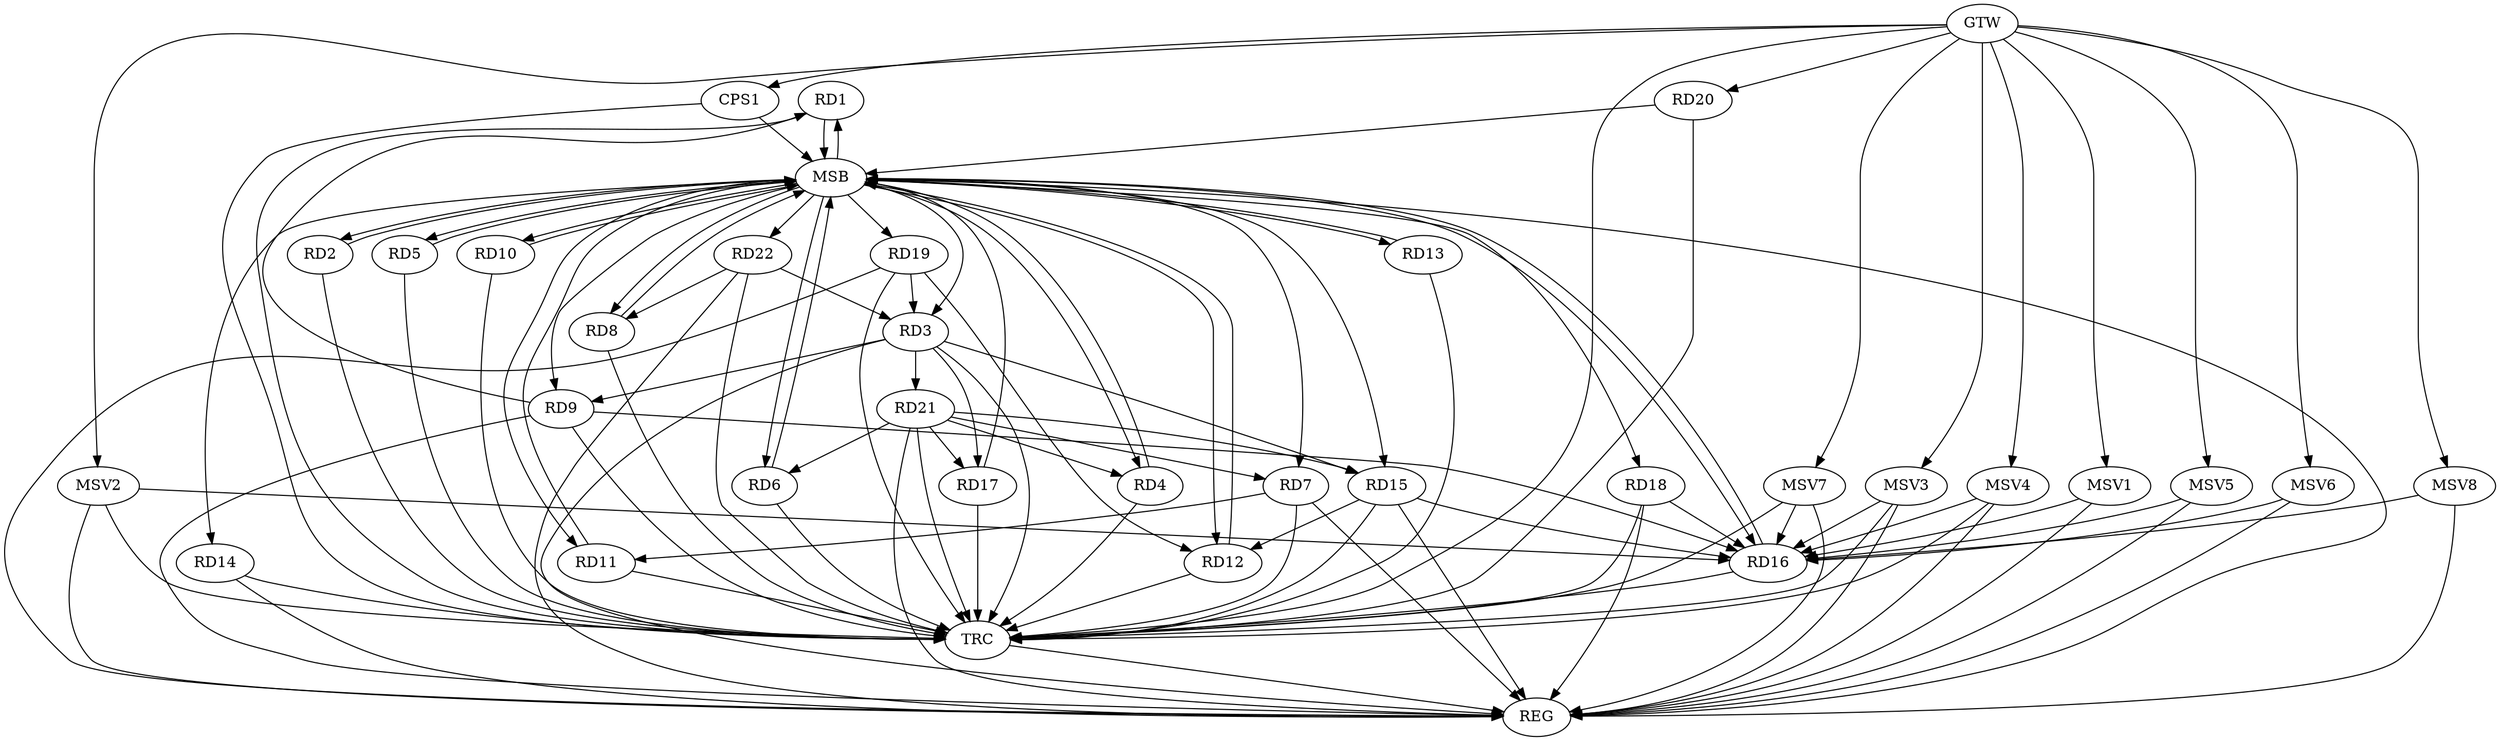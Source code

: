 strict digraph G {
  RD1 [ label="RD1" ];
  RD2 [ label="RD2" ];
  RD3 [ label="RD3" ];
  RD4 [ label="RD4" ];
  RD5 [ label="RD5" ];
  RD6 [ label="RD6" ];
  RD7 [ label="RD7" ];
  RD8 [ label="RD8" ];
  RD9 [ label="RD9" ];
  RD10 [ label="RD10" ];
  RD11 [ label="RD11" ];
  RD12 [ label="RD12" ];
  RD13 [ label="RD13" ];
  RD14 [ label="RD14" ];
  RD15 [ label="RD15" ];
  RD16 [ label="RD16" ];
  RD17 [ label="RD17" ];
  RD18 [ label="RD18" ];
  RD19 [ label="RD19" ];
  RD20 [ label="RD20" ];
  RD21 [ label="RD21" ];
  RD22 [ label="RD22" ];
  CPS1 [ label="CPS1" ];
  GTW [ label="GTW" ];
  REG [ label="REG" ];
  MSB [ label="MSB" ];
  TRC [ label="TRC" ];
  MSV1 [ label="MSV1" ];
  MSV2 [ label="MSV2" ];
  MSV3 [ label="MSV3" ];
  MSV4 [ label="MSV4" ];
  MSV5 [ label="MSV5" ];
  MSV6 [ label="MSV6" ];
  MSV7 [ label="MSV7" ];
  MSV8 [ label="MSV8" ];
  RD9 -> RD1;
  RD3 -> RD9;
  RD3 -> RD15;
  RD3 -> RD17;
  RD19 -> RD3;
  RD3 -> RD21;
  RD22 -> RD3;
  RD21 -> RD4;
  RD21 -> RD6;
  RD7 -> RD11;
  RD21 -> RD7;
  RD22 -> RD8;
  RD9 -> RD16;
  RD15 -> RD12;
  RD19 -> RD12;
  RD15 -> RD16;
  RD21 -> RD15;
  RD18 -> RD16;
  RD21 -> RD17;
  GTW -> RD20;
  GTW -> CPS1;
  RD3 -> REG;
  RD7 -> REG;
  RD9 -> REG;
  RD14 -> REG;
  RD15 -> REG;
  RD18 -> REG;
  RD19 -> REG;
  RD21 -> REG;
  RD22 -> REG;
  RD1 -> MSB;
  MSB -> RD10;
  MSB -> RD12;
  MSB -> RD16;
  MSB -> REG;
  RD2 -> MSB;
  MSB -> RD22;
  RD4 -> MSB;
  MSB -> RD7;
  RD5 -> MSB;
  MSB -> RD2;
  MSB -> RD6;
  MSB -> RD13;
  MSB -> RD15;
  RD6 -> MSB;
  MSB -> RD1;
  RD8 -> MSB;
  RD10 -> MSB;
  MSB -> RD3;
  MSB -> RD8;
  RD11 -> MSB;
  RD12 -> MSB;
  MSB -> RD4;
  RD13 -> MSB;
  MSB -> RD9;
  MSB -> RD14;
  RD16 -> MSB;
  MSB -> RD5;
  MSB -> RD11;
  MSB -> RD18;
  RD17 -> MSB;
  RD20 -> MSB;
  CPS1 -> MSB;
  MSB -> RD19;
  RD1 -> TRC;
  RD2 -> TRC;
  RD3 -> TRC;
  RD4 -> TRC;
  RD5 -> TRC;
  RD6 -> TRC;
  RD7 -> TRC;
  RD8 -> TRC;
  RD9 -> TRC;
  RD10 -> TRC;
  RD11 -> TRC;
  RD12 -> TRC;
  RD13 -> TRC;
  RD14 -> TRC;
  RD15 -> TRC;
  RD16 -> TRC;
  RD17 -> TRC;
  RD18 -> TRC;
  RD19 -> TRC;
  RD20 -> TRC;
  RD21 -> TRC;
  RD22 -> TRC;
  CPS1 -> TRC;
  GTW -> TRC;
  TRC -> REG;
  MSV1 -> RD16;
  MSV2 -> RD16;
  MSV3 -> RD16;
  MSV4 -> RD16;
  GTW -> MSV1;
  MSV1 -> REG;
  GTW -> MSV2;
  MSV2 -> REG;
  MSV2 -> TRC;
  GTW -> MSV3;
  MSV3 -> REG;
  MSV3 -> TRC;
  GTW -> MSV4;
  MSV4 -> REG;
  MSV4 -> TRC;
  MSV5 -> RD16;
  MSV6 -> RD16;
  GTW -> MSV5;
  MSV5 -> REG;
  GTW -> MSV6;
  MSV6 -> REG;
  MSV7 -> RD16;
  MSV8 -> RD16;
  GTW -> MSV7;
  MSV7 -> REG;
  MSV7 -> TRC;
  GTW -> MSV8;
  MSV8 -> REG;
}

